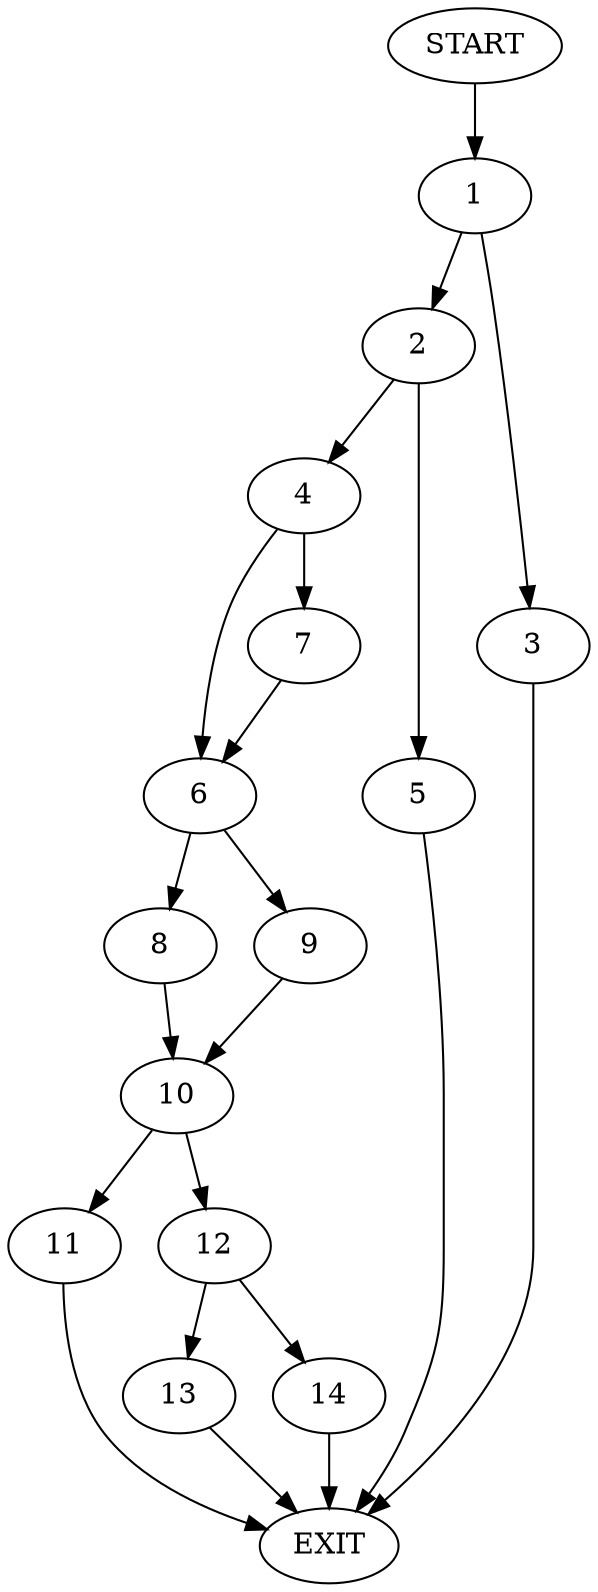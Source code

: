 digraph {
0 [label="START"]
15 [label="EXIT"]
0 -> 1
1 -> 2
1 -> 3
2 -> 4
2 -> 5
3 -> 15
4 -> 6
4 -> 7
5 -> 15
6 -> 8
6 -> 9
7 -> 6
9 -> 10
8 -> 10
10 -> 11
10 -> 12
11 -> 15
12 -> 13
12 -> 14
14 -> 15
13 -> 15
}
